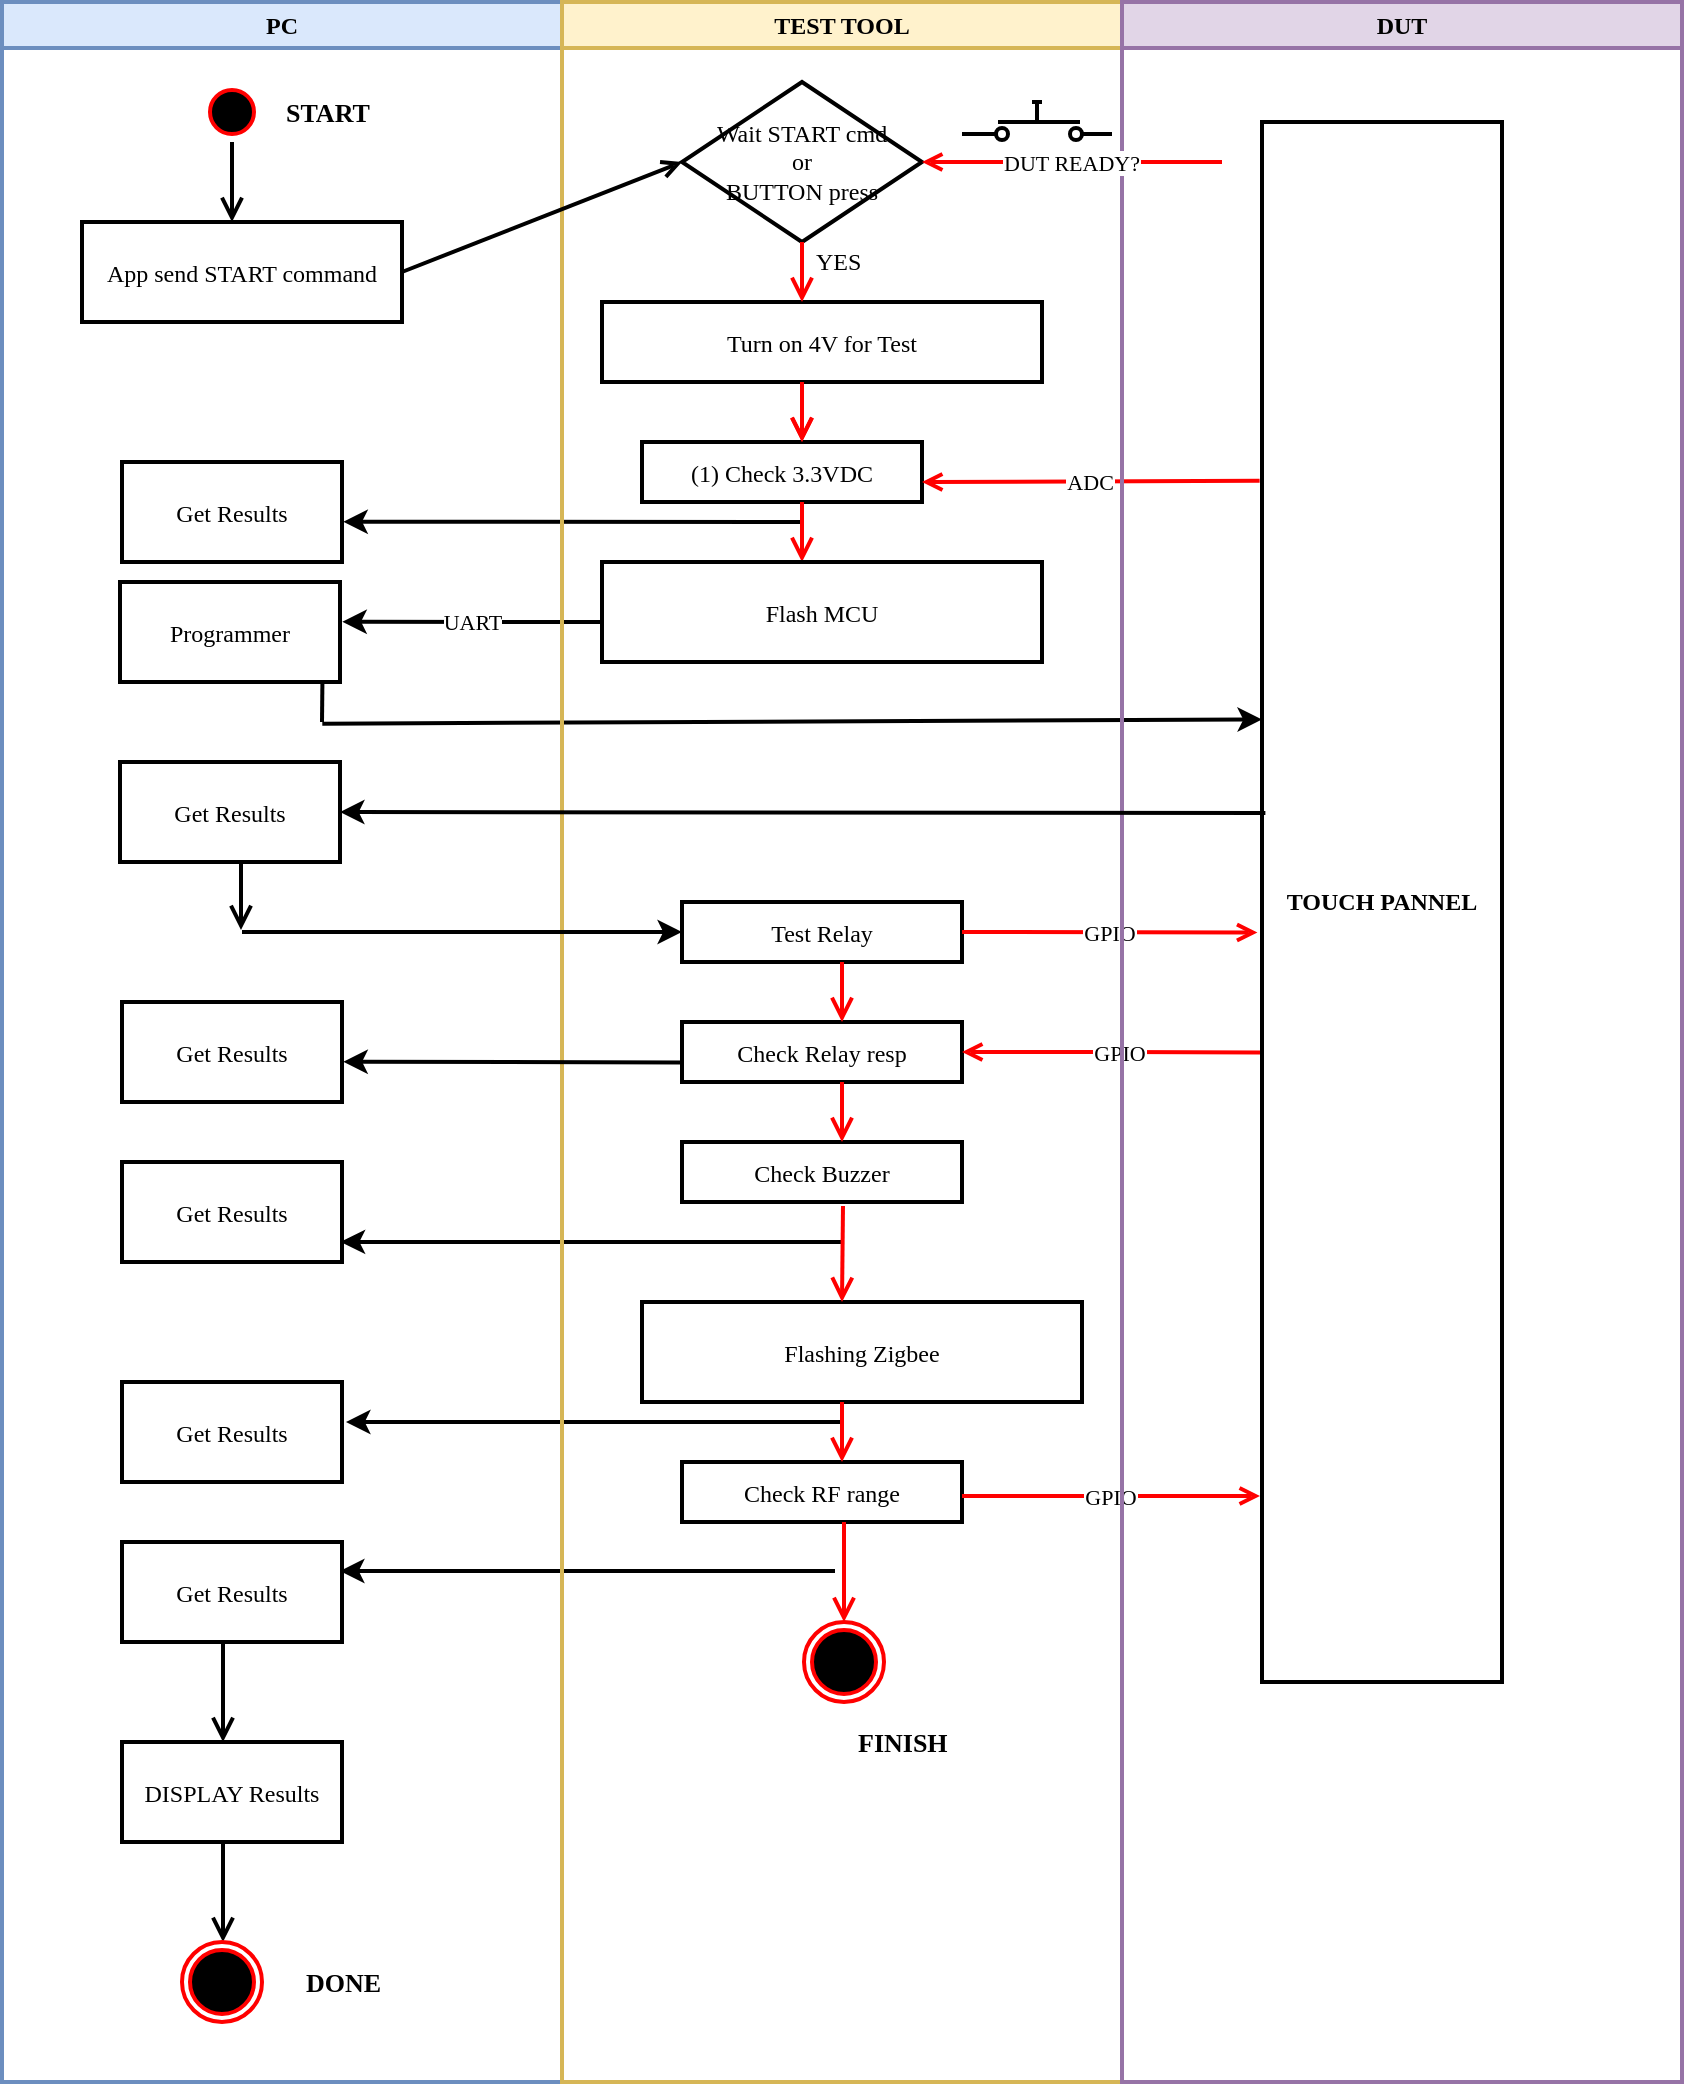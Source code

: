 <mxfile version="12.2.2" type="github" pages="1">
  <diagram id="dFV6c7_03_GZPrATwF19" name="Page-1">
    <mxGraphModel dx="1026" dy="559" grid="1" gridSize="10" guides="1" tooltips="1" connect="1" arrows="1" fold="1" page="1" pageScale="1" pageWidth="1169" pageHeight="1654" math="0" shadow="0">
      <root>
        <mxCell id="0"/>
        <mxCell id="1" parent="0"/>
        <mxCell id="G0jVgzEL40vaOQWalnAc-1" value="PC" style="swimlane;whiteSpace=wrap;fontFamily=Verdana;fillColor=#dae8fc;strokeColor=#6c8ebf;strokeWidth=2;" vertex="1" parent="1">
          <mxGeometry x="160" y="120" width="280" height="1040" as="geometry"/>
        </mxCell>
        <mxCell id="G0jVgzEL40vaOQWalnAc-99" value="" style="edgeStyle=elbowEdgeStyle;elbow=horizontal;verticalAlign=bottom;endArrow=open;endSize=8;strokeColor=#000000;endFill=1;rounded=0;fontFamily=Verdana;strokeWidth=2;" edge="1" parent="G0jVgzEL40vaOQWalnAc-1">
          <mxGeometry x="-55.5" y="274" as="geometry">
            <mxPoint x="119.643" y="464" as="targetPoint"/>
            <mxPoint x="119.5" y="424" as="sourcePoint"/>
          </mxGeometry>
        </mxCell>
        <mxCell id="G0jVgzEL40vaOQWalnAc-2" value="" style="ellipse;shape=startState;fillColor=#000000;strokeColor=#ff0000;fontFamily=Verdana;strokeWidth=2;" vertex="1" parent="G0jVgzEL40vaOQWalnAc-1">
          <mxGeometry x="100" y="40" width="30" height="30" as="geometry"/>
        </mxCell>
        <mxCell id="G0jVgzEL40vaOQWalnAc-3" value="" style="edgeStyle=elbowEdgeStyle;elbow=horizontal;verticalAlign=bottom;endArrow=open;endSize=8;strokeColor=#000000;endFill=1;rounded=0;fontFamily=Verdana;strokeWidth=2;" edge="1" parent="G0jVgzEL40vaOQWalnAc-1" source="G0jVgzEL40vaOQWalnAc-2" target="G0jVgzEL40vaOQWalnAc-4">
          <mxGeometry x="100" y="40" as="geometry">
            <mxPoint x="115" y="110" as="targetPoint"/>
          </mxGeometry>
        </mxCell>
        <mxCell id="G0jVgzEL40vaOQWalnAc-4" value="App send START command" style="fontFamily=Verdana;strokeWidth=2;" vertex="1" parent="G0jVgzEL40vaOQWalnAc-1">
          <mxGeometry x="40" y="110" width="160" height="50" as="geometry"/>
        </mxCell>
        <mxCell id="G0jVgzEL40vaOQWalnAc-5" value="&lt;font style=&quot;font-size: 13px&quot;&gt;&lt;b&gt;START&lt;/b&gt;&lt;/font&gt;" style="text;html=1;resizable=0;points=[];autosize=1;align=left;verticalAlign=top;spacingTop=-4;fontFamily=Verdana;strokeWidth=2;" vertex="1" parent="G0jVgzEL40vaOQWalnAc-1">
          <mxGeometry x="140" y="45" width="60" height="20" as="geometry"/>
        </mxCell>
        <mxCell id="G0jVgzEL40vaOQWalnAc-6" value="Get Results" style="fontFamily=Verdana;strokeWidth=2;" vertex="1" parent="G0jVgzEL40vaOQWalnAc-1">
          <mxGeometry x="60" y="230" width="110" height="50" as="geometry"/>
        </mxCell>
        <mxCell id="G0jVgzEL40vaOQWalnAc-7" value="" style="endArrow=classic;html=1;entryX=1.006;entryY=0.597;entryDx=0;entryDy=0;entryPerimeter=0;fontFamily=Verdana;strokeWidth=2;" edge="1" parent="G0jVgzEL40vaOQWalnAc-1" target="G0jVgzEL40vaOQWalnAc-6">
          <mxGeometry width="50" height="50" relative="1" as="geometry">
            <mxPoint x="400" y="260" as="sourcePoint"/>
            <mxPoint x="210" y="280" as="targetPoint"/>
          </mxGeometry>
        </mxCell>
        <mxCell id="G0jVgzEL40vaOQWalnAc-8" value="Get Results" style="fontFamily=Verdana;strokeWidth=2;" vertex="1" parent="G0jVgzEL40vaOQWalnAc-1">
          <mxGeometry x="60" y="580" width="110" height="50" as="geometry"/>
        </mxCell>
        <mxCell id="G0jVgzEL40vaOQWalnAc-12" value="DISPLAY Results" style="fontFamily=Verdana;strokeWidth=2;" vertex="1" parent="G0jVgzEL40vaOQWalnAc-1">
          <mxGeometry x="60" y="870" width="110" height="50" as="geometry"/>
        </mxCell>
        <mxCell id="G0jVgzEL40vaOQWalnAc-13" value="" style="edgeStyle=elbowEdgeStyle;elbow=horizontal;verticalAlign=bottom;endArrow=open;endSize=8;strokeColor=#000000;endFill=1;rounded=0;fontFamily=Verdana;strokeWidth=2;" edge="1" parent="G0jVgzEL40vaOQWalnAc-1">
          <mxGeometry x="-4024.5" y="-420" as="geometry">
            <mxPoint x="110" y="870" as="targetPoint"/>
            <mxPoint x="110.5" y="820" as="sourcePoint"/>
          </mxGeometry>
        </mxCell>
        <mxCell id="G0jVgzEL40vaOQWalnAc-14" value="" style="edgeStyle=elbowEdgeStyle;elbow=horizontal;verticalAlign=bottom;endArrow=open;endSize=8;strokeColor=#000000;endFill=1;rounded=0;fontFamily=Verdana;strokeWidth=2;" edge="1" parent="G0jVgzEL40vaOQWalnAc-1">
          <mxGeometry x="-4184.5" y="-440" as="geometry">
            <mxPoint x="110" y="970" as="targetPoint"/>
            <mxPoint x="110.5" y="920" as="sourcePoint"/>
          </mxGeometry>
        </mxCell>
        <mxCell id="G0jVgzEL40vaOQWalnAc-15" value="" style="ellipse;shape=endState;fillColor=#000000;strokeColor=#ff0000;fontFamily=Verdana;strokeWidth=2;" vertex="1" parent="G0jVgzEL40vaOQWalnAc-1">
          <mxGeometry x="90" y="970" width="40" height="40" as="geometry"/>
        </mxCell>
        <mxCell id="G0jVgzEL40vaOQWalnAc-16" value="&lt;font style=&quot;font-size: 13px&quot;&gt;&lt;b&gt;DONE&lt;/b&gt;&lt;/font&gt;" style="text;html=1;resizable=0;points=[];autosize=1;align=left;verticalAlign=top;spacingTop=-4;fontFamily=Verdana;strokeWidth=2;" vertex="1" parent="G0jVgzEL40vaOQWalnAc-1">
          <mxGeometry x="150" y="980" width="60" height="20" as="geometry"/>
        </mxCell>
        <mxCell id="G0jVgzEL40vaOQWalnAc-70" value="Programmer" style="fontFamily=Verdana;strokeWidth=2;" vertex="1" parent="G0jVgzEL40vaOQWalnAc-1">
          <mxGeometry x="59" y="290" width="110" height="50" as="geometry"/>
        </mxCell>
        <mxCell id="G0jVgzEL40vaOQWalnAc-80" value="Get Results" style="fontFamily=Verdana;strokeWidth=2;" vertex="1" parent="G0jVgzEL40vaOQWalnAc-1">
          <mxGeometry x="60" y="500" width="110" height="50" as="geometry"/>
        </mxCell>
        <mxCell id="G0jVgzEL40vaOQWalnAc-85" value="Get Results" style="fontFamily=Verdana;strokeWidth=2;" vertex="1" parent="G0jVgzEL40vaOQWalnAc-1">
          <mxGeometry x="60" y="690" width="110" height="50" as="geometry"/>
        </mxCell>
        <mxCell id="G0jVgzEL40vaOQWalnAc-86" value="" style="endArrow=classic;html=1;entryX=0.994;entryY=0.799;entryDx=0;entryDy=0;entryPerimeter=0;fontFamily=Verdana;strokeWidth=2;" edge="1" parent="G0jVgzEL40vaOQWalnAc-1" target="G0jVgzEL40vaOQWalnAc-8">
          <mxGeometry width="50" height="50" relative="1" as="geometry">
            <mxPoint x="419.5" y="620" as="sourcePoint"/>
            <mxPoint x="190.16" y="619.85" as="targetPoint"/>
          </mxGeometry>
        </mxCell>
        <mxCell id="G0jVgzEL40vaOQWalnAc-88" value="Get Results" style="fontFamily=Verdana;strokeWidth=2;" vertex="1" parent="G0jVgzEL40vaOQWalnAc-1">
          <mxGeometry x="60" y="770" width="110" height="50" as="geometry"/>
        </mxCell>
        <mxCell id="G0jVgzEL40vaOQWalnAc-89" value="" style="endArrow=classic;html=1;entryX=1.018;entryY=0.4;entryDx=0;entryDy=0;entryPerimeter=0;fontFamily=Verdana;strokeWidth=2;" edge="1" parent="G0jVgzEL40vaOQWalnAc-1" target="G0jVgzEL40vaOQWalnAc-85">
          <mxGeometry width="50" height="50" relative="1" as="geometry">
            <mxPoint x="419.5" y="710" as="sourcePoint"/>
            <mxPoint x="190.16" y="709.85" as="targetPoint"/>
          </mxGeometry>
        </mxCell>
        <mxCell id="G0jVgzEL40vaOQWalnAc-91" value="UART" style="endArrow=classic;html=1;entryX=1.006;entryY=0.597;entryDx=0;entryDy=0;entryPerimeter=0;fontFamily=Verdana;strokeWidth=2;" edge="1" parent="G0jVgzEL40vaOQWalnAc-1">
          <mxGeometry width="50" height="50" relative="1" as="geometry">
            <mxPoint x="299.5" y="310.0" as="sourcePoint"/>
            <mxPoint x="170.16" y="309.85" as="targetPoint"/>
          </mxGeometry>
        </mxCell>
        <mxCell id="G0jVgzEL40vaOQWalnAc-93" value="" style="endArrow=classic;html=1;entryX=0;entryY=0.383;entryDx=0;entryDy=0;entryPerimeter=0;fontFamily=Verdana;strokeWidth=2;" edge="1" parent="G0jVgzEL40vaOQWalnAc-1" target="G0jVgzEL40vaOQWalnAc-67">
          <mxGeometry width="50" height="50" relative="1" as="geometry">
            <mxPoint x="160.16" y="360.85" as="sourcePoint"/>
            <mxPoint x="605.8" y="358.82" as="targetPoint"/>
          </mxGeometry>
        </mxCell>
        <mxCell id="G0jVgzEL40vaOQWalnAc-94" value="" style="endArrow=none;html=1;exitX=0.92;exitY=1.008;exitDx=0;exitDy=0;exitPerimeter=0;strokeWidth=2;" edge="1" parent="G0jVgzEL40vaOQWalnAc-1" source="G0jVgzEL40vaOQWalnAc-70">
          <mxGeometry width="50" height="50" relative="1" as="geometry">
            <mxPoint x="160" y="342" as="sourcePoint"/>
            <mxPoint x="160" y="360" as="targetPoint"/>
          </mxGeometry>
        </mxCell>
        <mxCell id="G0jVgzEL40vaOQWalnAc-95" value="Get Results" style="fontFamily=Verdana;strokeWidth=2;" vertex="1" parent="G0jVgzEL40vaOQWalnAc-1">
          <mxGeometry x="59" y="380" width="110" height="50" as="geometry"/>
        </mxCell>
        <mxCell id="G0jVgzEL40vaOQWalnAc-104" value="" style="endArrow=classic;html=1;entryX=1.018;entryY=0.4;entryDx=0;entryDy=0;entryPerimeter=0;fontFamily=Verdana;strokeWidth=2;" edge="1" parent="G0jVgzEL40vaOQWalnAc-1">
          <mxGeometry width="50" height="50" relative="1" as="geometry">
            <mxPoint x="416.5" y="784.5" as="sourcePoint"/>
            <mxPoint x="168.98" y="784.5" as="targetPoint"/>
          </mxGeometry>
        </mxCell>
        <mxCell id="G0jVgzEL40vaOQWalnAc-17" value="TEST TOOL" style="swimlane;whiteSpace=wrap;startSize=23;fontFamily=Verdana;fillColor=#fff2cc;strokeColor=#d6b656;strokeWidth=2;" vertex="1" parent="1">
          <mxGeometry x="440" y="120" width="280" height="1040" as="geometry"/>
        </mxCell>
        <mxCell id="G0jVgzEL40vaOQWalnAc-18" value="Turn on 4V for Test" style="fontFamily=Verdana;strokeWidth=2;" vertex="1" parent="G0jVgzEL40vaOQWalnAc-17">
          <mxGeometry x="20" y="150" width="220" height="40" as="geometry"/>
        </mxCell>
        <mxCell id="G0jVgzEL40vaOQWalnAc-19" value="(1) Check 3.3VDC" style="fontFamily=Verdana;strokeWidth=2;" vertex="1" parent="G0jVgzEL40vaOQWalnAc-17">
          <mxGeometry x="40" y="220" width="140" height="30" as="geometry"/>
        </mxCell>
        <mxCell id="G0jVgzEL40vaOQWalnAc-21" value="ADC" style="endArrow=open;strokeColor=#FF0000;endFill=1;rounded=0;fontFamily=Verdana;exitX=-0.01;exitY=0.23;exitDx=0;exitDy=0;exitPerimeter=0;strokeWidth=2;" edge="1" parent="G0jVgzEL40vaOQWalnAc-17" source="G0jVgzEL40vaOQWalnAc-67">
          <mxGeometry relative="1" as="geometry">
            <mxPoint x="310" y="240.0" as="sourcePoint"/>
            <mxPoint x="180" y="240.0" as="targetPoint"/>
          </mxGeometry>
        </mxCell>
        <mxCell id="G0jVgzEL40vaOQWalnAc-23" value="" style="edgeStyle=elbowEdgeStyle;elbow=horizontal;verticalAlign=bottom;endArrow=open;endSize=8;strokeColor=#FF0000;endFill=1;rounded=0;fontFamily=Verdana;strokeWidth=2;" edge="1" parent="G0jVgzEL40vaOQWalnAc-17">
          <mxGeometry x="-55" y="30" as="geometry">
            <mxPoint x="119.759" y="220" as="targetPoint"/>
            <mxPoint x="120" y="190" as="sourcePoint"/>
          </mxGeometry>
        </mxCell>
        <mxCell id="G0jVgzEL40vaOQWalnAc-24" value="" style="edgeStyle=elbowEdgeStyle;elbow=horizontal;verticalAlign=bottom;endArrow=open;endSize=8;strokeColor=#FF0000;endFill=1;rounded=0;fontFamily=Verdana;strokeWidth=2;" edge="1" parent="G0jVgzEL40vaOQWalnAc-17">
          <mxGeometry x="-495" y="-90" as="geometry">
            <mxPoint x="119.759" y="220" as="targetPoint"/>
            <mxPoint x="120" y="190" as="sourcePoint"/>
          </mxGeometry>
        </mxCell>
        <mxCell id="G0jVgzEL40vaOQWalnAc-25" value="" style="edgeStyle=elbowEdgeStyle;elbow=horizontal;verticalAlign=bottom;endArrow=open;endSize=8;strokeColor=#FF0000;endFill=1;rounded=0;fontFamily=Verdana;strokeWidth=2;" edge="1" parent="G0jVgzEL40vaOQWalnAc-17">
          <mxGeometry x="-495" y="-30" as="geometry">
            <mxPoint x="119.759" y="280" as="targetPoint"/>
            <mxPoint x="120" y="250" as="sourcePoint"/>
          </mxGeometry>
        </mxCell>
        <mxCell id="G0jVgzEL40vaOQWalnAc-28" value="Flash MCU" style="fontFamily=Verdana;strokeWidth=2;" vertex="1" parent="G0jVgzEL40vaOQWalnAc-17">
          <mxGeometry x="20" y="280" width="220" height="50" as="geometry"/>
        </mxCell>
        <mxCell id="G0jVgzEL40vaOQWalnAc-29" value="Flashing Zigbee" style="fontFamily=Verdana;strokeWidth=2;" vertex="1" parent="G0jVgzEL40vaOQWalnAc-17">
          <mxGeometry x="40" y="650" width="220" height="50" as="geometry"/>
        </mxCell>
        <mxCell id="G0jVgzEL40vaOQWalnAc-32" value="Wait START cmd&lt;br&gt;or&lt;br&gt;BUTTON press" style="rhombus;whiteSpace=wrap;html=1;fontFamily=Verdana;strokeWidth=2;" vertex="1" parent="G0jVgzEL40vaOQWalnAc-17">
          <mxGeometry x="60" y="40" width="120" height="80" as="geometry"/>
        </mxCell>
        <mxCell id="G0jVgzEL40vaOQWalnAc-33" value="" style="edgeStyle=elbowEdgeStyle;elbow=horizontal;verticalAlign=bottom;endArrow=open;endSize=8;strokeColor=#FF0000;endFill=1;rounded=0;fontFamily=Verdana;strokeWidth=2;" edge="1" parent="G0jVgzEL40vaOQWalnAc-17">
          <mxGeometry x="-495" y="-160" as="geometry">
            <mxPoint x="119.759" y="150" as="targetPoint"/>
            <mxPoint x="120" y="120" as="sourcePoint"/>
          </mxGeometry>
        </mxCell>
        <mxCell id="G0jVgzEL40vaOQWalnAc-34" value="YES" style="text;html=1;resizable=0;points=[];autosize=1;align=left;verticalAlign=top;spacingTop=-4;fontFamily=Verdana;strokeWidth=2;" vertex="1" parent="G0jVgzEL40vaOQWalnAc-17">
          <mxGeometry x="124.5" y="120" width="40" height="20" as="geometry"/>
        </mxCell>
        <mxCell id="G0jVgzEL40vaOQWalnAc-35" value="Test Relay" style="fontFamily=Verdana;strokeWidth=2;" vertex="1" parent="G0jVgzEL40vaOQWalnAc-17">
          <mxGeometry x="60" y="450" width="140" height="30" as="geometry"/>
        </mxCell>
        <mxCell id="G0jVgzEL40vaOQWalnAc-36" value="Check Relay resp" style="fontFamily=Verdana;strokeWidth=2;" vertex="1" parent="G0jVgzEL40vaOQWalnAc-17">
          <mxGeometry x="60" y="510" width="140" height="30" as="geometry"/>
        </mxCell>
        <mxCell id="G0jVgzEL40vaOQWalnAc-37" value="GPIO" style="endArrow=open;strokeColor=#FF0000;endFill=1;rounded=0;fontFamily=Verdana;exitX=-0.019;exitY=0.386;exitDx=0;exitDy=0;exitPerimeter=0;strokeWidth=2;" edge="1" parent="G0jVgzEL40vaOQWalnAc-17">
          <mxGeometry relative="1" as="geometry">
            <mxPoint x="200" y="465" as="sourcePoint"/>
            <mxPoint x="347.72" y="465.3" as="targetPoint"/>
          </mxGeometry>
        </mxCell>
        <mxCell id="G0jVgzEL40vaOQWalnAc-39" value="" style="edgeStyle=elbowEdgeStyle;elbow=horizontal;verticalAlign=bottom;endArrow=open;endSize=8;strokeColor=#FF0000;endFill=1;rounded=0;fontFamily=Verdana;strokeWidth=2;" edge="1" parent="G0jVgzEL40vaOQWalnAc-17">
          <mxGeometry x="-915" y="80" as="geometry">
            <mxPoint x="139.759" y="510" as="targetPoint"/>
            <mxPoint x="140" y="480" as="sourcePoint"/>
          </mxGeometry>
        </mxCell>
        <mxCell id="G0jVgzEL40vaOQWalnAc-41" value="Check RF range" style="fontFamily=Verdana;strokeWidth=2;" vertex="1" parent="G0jVgzEL40vaOQWalnAc-17">
          <mxGeometry x="60" y="730" width="140" height="30" as="geometry"/>
        </mxCell>
        <mxCell id="G0jVgzEL40vaOQWalnAc-45" value="GPIO" style="endArrow=open;strokeColor=#FF0000;endFill=1;rounded=0;fontFamily=Verdana;exitX=-0.012;exitY=0.578;exitDx=0;exitDy=0;exitPerimeter=0;strokeWidth=2;" edge="1" parent="G0jVgzEL40vaOQWalnAc-17">
          <mxGeometry relative="1" as="geometry">
            <mxPoint x="200" y="747" as="sourcePoint"/>
            <mxPoint x="349" y="747" as="targetPoint"/>
            <Array as="points">
              <mxPoint x="270" y="747"/>
            </Array>
          </mxGeometry>
        </mxCell>
        <mxCell id="G0jVgzEL40vaOQWalnAc-55" value="" style="edgeStyle=elbowEdgeStyle;elbow=horizontal;verticalAlign=bottom;endArrow=open;endSize=8;strokeColor=#FF0000;endFill=1;rounded=0;fontFamily=Verdana;strokeWidth=2;" edge="1" parent="G0jVgzEL40vaOQWalnAc-17">
          <mxGeometry x="-1835" y="300" as="geometry">
            <mxPoint x="139.759" y="730" as="targetPoint"/>
            <mxPoint x="140" y="700" as="sourcePoint"/>
          </mxGeometry>
        </mxCell>
        <mxCell id="G0jVgzEL40vaOQWalnAc-62" value="" style="edgeStyle=elbowEdgeStyle;elbow=horizontal;verticalAlign=bottom;endArrow=open;endSize=8;strokeColor=#FF0000;endFill=1;rounded=0;fontFamily=Verdana;strokeWidth=2;" edge="1" parent="G0jVgzEL40vaOQWalnAc-17">
          <mxGeometry x="-3594" y="-120" as="geometry">
            <mxPoint x="141" y="810" as="targetPoint"/>
            <mxPoint x="141" y="760" as="sourcePoint"/>
          </mxGeometry>
        </mxCell>
        <mxCell id="G0jVgzEL40vaOQWalnAc-63" value="" style="pointerEvents=1;verticalLabelPosition=bottom;shadow=0;dashed=0;align=center;html=1;verticalAlign=top;shape=mxgraph.electrical.electro-mechanical.push_switch_no;fontFamily=Verdana;strokeWidth=2;" vertex="1" parent="G0jVgzEL40vaOQWalnAc-17">
          <mxGeometry x="200" y="50" width="75" height="19" as="geometry"/>
        </mxCell>
        <mxCell id="G0jVgzEL40vaOQWalnAc-64" value="" style="ellipse;shape=endState;fillColor=#000000;strokeColor=#ff0000;fontFamily=Verdana;strokeWidth=2;" vertex="1" parent="G0jVgzEL40vaOQWalnAc-17">
          <mxGeometry x="121" y="810" width="40" height="40" as="geometry"/>
        </mxCell>
        <mxCell id="G0jVgzEL40vaOQWalnAc-65" value="&lt;font style=&quot;font-size: 13px&quot;&gt;&lt;b&gt;FINISH&lt;/b&gt;&lt;/font&gt;" style="text;html=1;resizable=0;points=[];autosize=1;align=left;verticalAlign=top;spacingTop=-4;fontFamily=Verdana;strokeWidth=2;" vertex="1" parent="G0jVgzEL40vaOQWalnAc-17">
          <mxGeometry x="145.5" y="860" width="70" height="20" as="geometry"/>
        </mxCell>
        <mxCell id="G0jVgzEL40vaOQWalnAc-74" value="GPIO" style="endArrow=open;strokeColor=#FF0000;endFill=1;rounded=0;fontFamily=Verdana;exitX=0;exitY=0.445;exitDx=0;exitDy=0;exitPerimeter=0;strokeWidth=2;" edge="1" parent="G0jVgzEL40vaOQWalnAc-17">
          <mxGeometry x="-0.061" relative="1" as="geometry">
            <mxPoint x="349" y="525.25" as="sourcePoint"/>
            <mxPoint x="200" y="525" as="targetPoint"/>
            <mxPoint as="offset"/>
            <Array as="points">
              <mxPoint x="280" y="525"/>
            </Array>
          </mxGeometry>
        </mxCell>
        <mxCell id="G0jVgzEL40vaOQWalnAc-78" value="Check Buzzer" style="fontFamily=Verdana;strokeWidth=2;" vertex="1" parent="G0jVgzEL40vaOQWalnAc-17">
          <mxGeometry x="60" y="570" width="140" height="30" as="geometry"/>
        </mxCell>
        <mxCell id="G0jVgzEL40vaOQWalnAc-79" value="" style="edgeStyle=elbowEdgeStyle;elbow=horizontal;verticalAlign=bottom;endArrow=open;endSize=8;strokeColor=#FF0000;endFill=1;rounded=0;fontFamily=Verdana;strokeWidth=2;" edge="1" parent="G0jVgzEL40vaOQWalnAc-17">
          <mxGeometry x="-1355" y="20" as="geometry">
            <mxPoint x="139.759" y="570" as="targetPoint"/>
            <mxPoint x="140" y="540" as="sourcePoint"/>
          </mxGeometry>
        </mxCell>
        <mxCell id="G0jVgzEL40vaOQWalnAc-98" value="" style="endArrow=classic;html=1;strokeWidth=2;" edge="1" parent="G0jVgzEL40vaOQWalnAc-17">
          <mxGeometry width="50" height="50" relative="1" as="geometry">
            <mxPoint x="-160" y="465" as="sourcePoint"/>
            <mxPoint x="60" y="465" as="targetPoint"/>
          </mxGeometry>
        </mxCell>
        <mxCell id="G0jVgzEL40vaOQWalnAc-105" value="" style="edgeStyle=elbowEdgeStyle;elbow=horizontal;verticalAlign=bottom;endArrow=open;endSize=8;strokeColor=#FF0000;endFill=1;rounded=0;fontFamily=Verdana;exitX=0.575;exitY=1.065;exitDx=0;exitDy=0;exitPerimeter=0;strokeWidth=2;" edge="1" parent="G0jVgzEL40vaOQWalnAc-17" source="G0jVgzEL40vaOQWalnAc-78">
          <mxGeometry x="-1795" y="-20" as="geometry">
            <mxPoint x="139.759" y="650" as="targetPoint"/>
            <mxPoint x="140" y="620" as="sourcePoint"/>
            <Array as="points">
              <mxPoint x="140" y="670"/>
            </Array>
          </mxGeometry>
        </mxCell>
        <mxCell id="G0jVgzEL40vaOQWalnAc-66" value="DUT" style="swimlane;whiteSpace=wrap;fontFamily=Verdana;fillColor=#e1d5e7;strokeColor=#9673a6;strokeWidth=2;" vertex="1" parent="1">
          <mxGeometry x="720" y="120" width="280" height="1040" as="geometry"/>
        </mxCell>
        <mxCell id="G0jVgzEL40vaOQWalnAc-67" value="&lt;b&gt;TOUCH PANNEL&lt;/b&gt;" style="rounded=0;whiteSpace=wrap;html=1;fontFamily=Verdana;strokeWidth=2;" vertex="1" parent="G0jVgzEL40vaOQWalnAc-66">
          <mxGeometry x="70" y="60" width="120" height="780" as="geometry"/>
        </mxCell>
        <mxCell id="G0jVgzEL40vaOQWalnAc-68" value="DUT READY?" style="endArrow=open;strokeColor=#FF0000;endFill=1;rounded=0;fontFamily=Verdana;entryX=1;entryY=0.5;entryDx=0;entryDy=0;strokeWidth=2;" edge="1" parent="G0jVgzEL40vaOQWalnAc-66" target="G0jVgzEL40vaOQWalnAc-32">
          <mxGeometry relative="1" as="geometry">
            <mxPoint x="50" y="80" as="sourcePoint"/>
            <mxPoint x="-50" y="79.5" as="targetPoint"/>
            <Array as="points">
              <mxPoint x="50" y="80"/>
              <mxPoint x="20" y="80"/>
            </Array>
          </mxGeometry>
        </mxCell>
        <mxCell id="G0jVgzEL40vaOQWalnAc-69" value="" style="endArrow=open;strokeColor=#000000;endFill=1;rounded=0;entryX=0;entryY=0.5;entryDx=0;entryDy=0;exitX=1;exitY=0.5;exitDx=0;exitDy=0;fontFamily=Verdana;strokeWidth=2;" edge="1" parent="1" source="G0jVgzEL40vaOQWalnAc-4" target="G0jVgzEL40vaOQWalnAc-32">
          <mxGeometry relative="1" as="geometry">
            <mxPoint x="330.5" y="244.5" as="sourcePoint"/>
            <mxPoint x="560" y="140" as="targetPoint"/>
          </mxGeometry>
        </mxCell>
        <mxCell id="G0jVgzEL40vaOQWalnAc-81" value="" style="endArrow=classic;html=1;entryX=1.006;entryY=0.597;entryDx=0;entryDy=0;entryPerimeter=0;fontFamily=Verdana;exitX=-0.001;exitY=0.674;exitDx=0;exitDy=0;exitPerimeter=0;strokeWidth=2;" edge="1" parent="1" target="G0jVgzEL40vaOQWalnAc-80" source="G0jVgzEL40vaOQWalnAc-36">
          <mxGeometry width="50" height="50" relative="1" as="geometry">
            <mxPoint x="560" y="590" as="sourcePoint"/>
            <mxPoint x="50" y="370" as="targetPoint"/>
          </mxGeometry>
        </mxCell>
        <mxCell id="G0jVgzEL40vaOQWalnAc-97" value="" style="endArrow=classic;html=1;entryX=1;entryY=0.5;entryDx=0;entryDy=0;exitX=0.014;exitY=0.443;exitDx=0;exitDy=0;exitPerimeter=0;strokeWidth=2;" edge="1" parent="1" source="G0jVgzEL40vaOQWalnAc-67" target="G0jVgzEL40vaOQWalnAc-95">
          <mxGeometry width="50" height="50" relative="1" as="geometry">
            <mxPoint x="360" y="580" as="sourcePoint"/>
            <mxPoint x="410" y="530" as="targetPoint"/>
          </mxGeometry>
        </mxCell>
      </root>
    </mxGraphModel>
  </diagram>
</mxfile>
